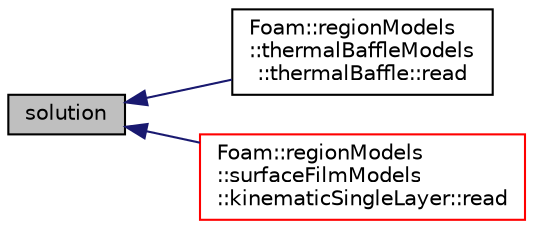 digraph "solution"
{
  bgcolor="transparent";
  edge [fontname="Helvetica",fontsize="10",labelfontname="Helvetica",labelfontsize="10"];
  node [fontname="Helvetica",fontsize="10",shape=record];
  rankdir="LR";
  Node1 [label="solution",height=0.2,width=0.4,color="black", fillcolor="grey75", style="filled", fontcolor="black"];
  Node1 -> Node2 [dir="back",color="midnightblue",fontsize="10",style="solid",fontname="Helvetica"];
  Node2 [label="Foam::regionModels\l::thermalBaffleModels\l::thermalBaffle::read",height=0.2,width=0.4,color="black",URL="$a02589.html#af816873151ddb0126e98bb2f914d8ed5",tooltip="Read control parameters IO dictionary. "];
  Node1 -> Node3 [dir="back",color="midnightblue",fontsize="10",style="solid",fontname="Helvetica"];
  Node3 [label="Foam::regionModels\l::surfaceFilmModels\l::kinematicSingleLayer::read",height=0.2,width=0.4,color="red",URL="$a01239.html#af816873151ddb0126e98bb2f914d8ed5",tooltip="Read control parameters from dictionary. "];
}
